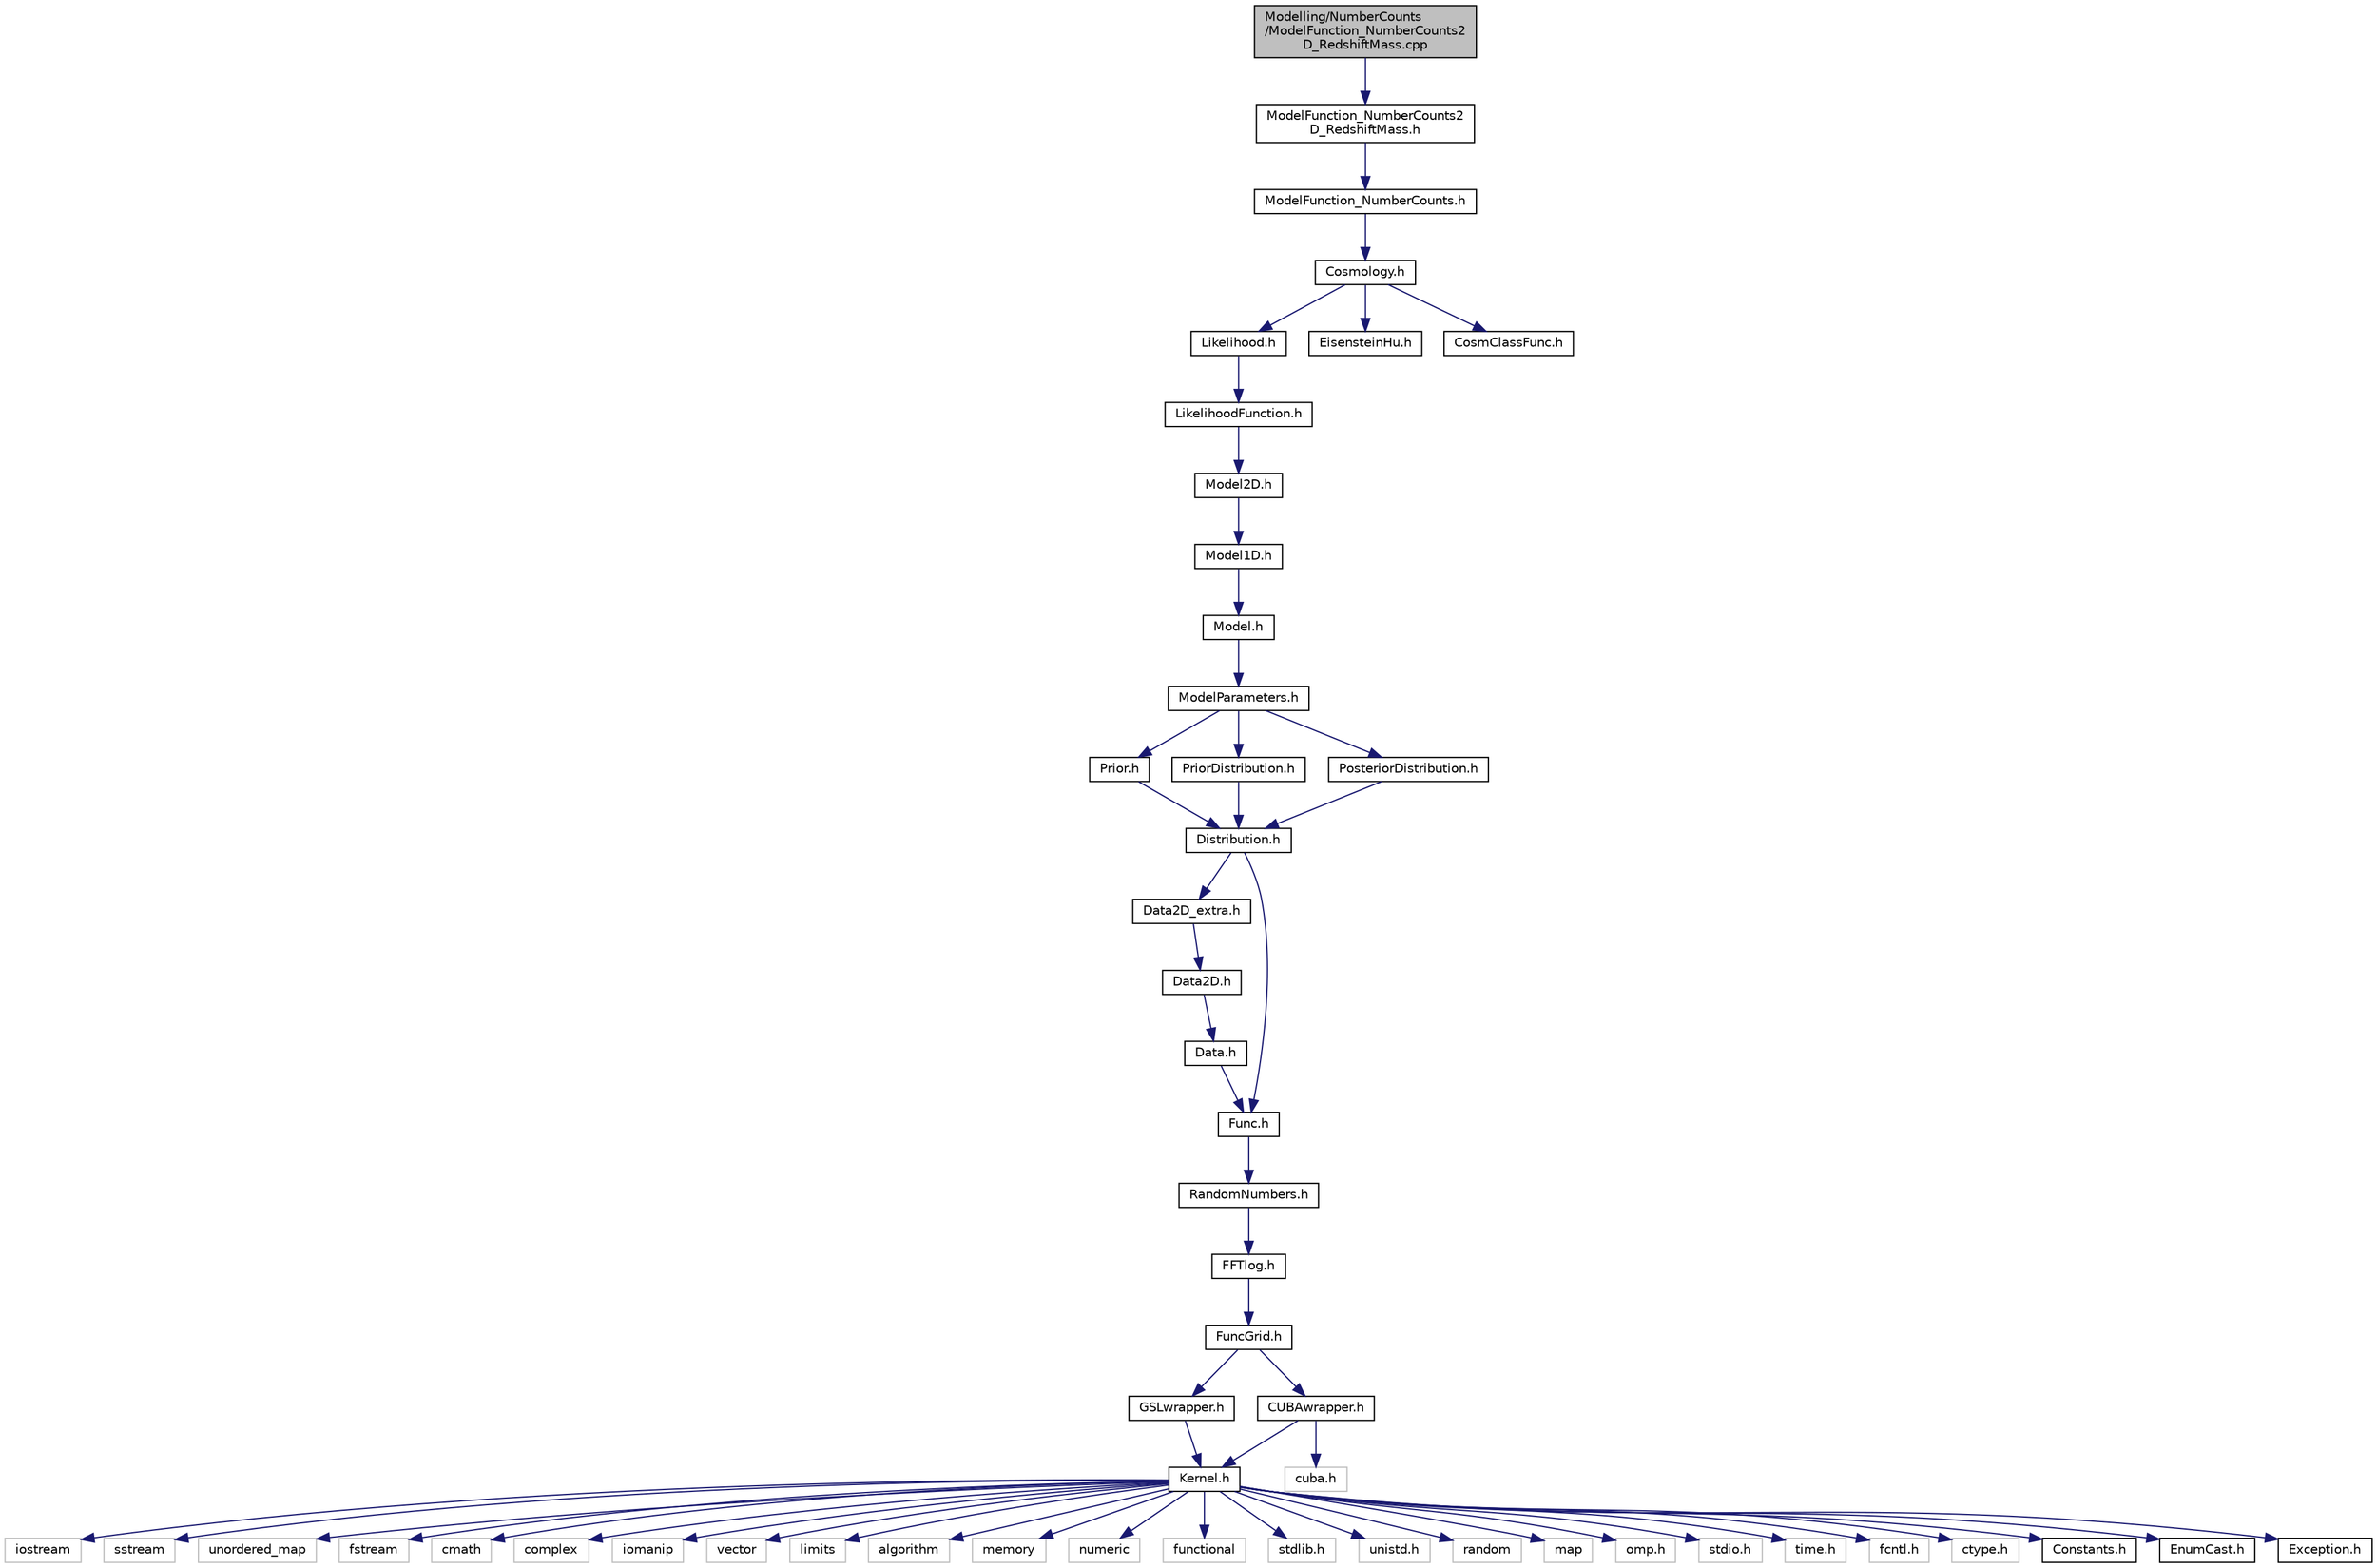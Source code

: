 digraph "Modelling/NumberCounts/ModelFunction_NumberCounts2D_RedshiftMass.cpp"
{
  edge [fontname="Helvetica",fontsize="10",labelfontname="Helvetica",labelfontsize="10"];
  node [fontname="Helvetica",fontsize="10",shape=record];
  Node0 [label="Modelling/NumberCounts\l/ModelFunction_NumberCounts2\lD_RedshiftMass.cpp",height=0.2,width=0.4,color="black", fillcolor="grey75", style="filled", fontcolor="black"];
  Node0 -> Node1 [color="midnightblue",fontsize="10",style="solid",fontname="Helvetica"];
  Node1 [label="ModelFunction_NumberCounts2\lD_RedshiftMass.h",height=0.2,width=0.4,color="black", fillcolor="white", style="filled",URL="$d8/dc3/ModelFunction__NumberCounts2D__RedshiftMass_8h.html",tooltip="Global functions to model number counts. "];
  Node1 -> Node2 [color="midnightblue",fontsize="10",style="solid",fontname="Helvetica"];
  Node2 [label="ModelFunction_NumberCounts.h",height=0.2,width=0.4,color="black", fillcolor="white", style="filled",URL="$dc/d0c/ModelFunction__NumberCounts_8h.html",tooltip="Global functions to model number counts of any type. "];
  Node2 -> Node3 [color="midnightblue",fontsize="10",style="solid",fontname="Helvetica"];
  Node3 [label="Cosmology.h",height=0.2,width=0.4,color="black", fillcolor="white", style="filled",URL="$da/dd2/Cosmology_8h.html",tooltip="The class Cosmology. "];
  Node3 -> Node4 [color="midnightblue",fontsize="10",style="solid",fontname="Helvetica"];
  Node4 [label="Likelihood.h",height=0.2,width=0.4,color="black", fillcolor="white", style="filled",URL="$db/dd8/Likelihood_8h.html",tooltip="The class Likelihood. "];
  Node4 -> Node5 [color="midnightblue",fontsize="10",style="solid",fontname="Helvetica"];
  Node5 [label="LikelihoodFunction.h",height=0.2,width=0.4,color="black", fillcolor="white", style="filled",URL="$dd/ded/LikelihoodFunction_8h.html",tooltip="Likelihood function. "];
  Node5 -> Node6 [color="midnightblue",fontsize="10",style="solid",fontname="Helvetica"];
  Node6 [label="Model2D.h",height=0.2,width=0.4,color="black", fillcolor="white", style="filled",URL="$d7/de6/Model2D_8h.html",tooltip="The class Model2D. "];
  Node6 -> Node7 [color="midnightblue",fontsize="10",style="solid",fontname="Helvetica"];
  Node7 [label="Model1D.h",height=0.2,width=0.4,color="black", fillcolor="white", style="filled",URL="$d9/d12/Model1D_8h.html",tooltip="The class Model1D. "];
  Node7 -> Node8 [color="midnightblue",fontsize="10",style="solid",fontname="Helvetica"];
  Node8 [label="Model.h",height=0.2,width=0.4,color="black", fillcolor="white", style="filled",URL="$d3/d5a/Model_8h.html",tooltip="The class Model. "];
  Node8 -> Node9 [color="midnightblue",fontsize="10",style="solid",fontname="Helvetica"];
  Node9 [label="ModelParameters.h",height=0.2,width=0.4,color="black", fillcolor="white", style="filled",URL="$dc/d6a/ModelParameters_8h.html",tooltip="The class ModelParameters. "];
  Node9 -> Node10 [color="midnightblue",fontsize="10",style="solid",fontname="Helvetica"];
  Node10 [label="Prior.h",height=0.2,width=0.4,color="black", fillcolor="white", style="filled",URL="$d8/de3/Prior_8h.html",tooltip="The class Prior. "];
  Node10 -> Node11 [color="midnightblue",fontsize="10",style="solid",fontname="Helvetica"];
  Node11 [label="Distribution.h",height=0.2,width=0.4,color="black", fillcolor="white", style="filled",URL="$d5/d4d/Distribution_8h.html",tooltip="The class Distribution. "];
  Node11 -> Node12 [color="midnightblue",fontsize="10",style="solid",fontname="Helvetica"];
  Node12 [label="Data2D_extra.h",height=0.2,width=0.4,color="black", fillcolor="white", style="filled",URL="$db/db1/Data2D__extra_8h.html",tooltip="The class Data2D_extra. "];
  Node12 -> Node13 [color="midnightblue",fontsize="10",style="solid",fontname="Helvetica"];
  Node13 [label="Data2D.h",height=0.2,width=0.4,color="black", fillcolor="white", style="filled",URL="$d1/dfe/Data2D_8h.html",tooltip="The class Data2D. "];
  Node13 -> Node14 [color="midnightblue",fontsize="10",style="solid",fontname="Helvetica"];
  Node14 [label="Data.h",height=0.2,width=0.4,color="black", fillcolor="white", style="filled",URL="$d6/df6/Data_8h.html",tooltip="The class Data. "];
  Node14 -> Node15 [color="midnightblue",fontsize="10",style="solid",fontname="Helvetica"];
  Node15 [label="Func.h",height=0.2,width=0.4,color="black", fillcolor="white", style="filled",URL="$d2/d8a/Func_8h.html",tooltip="Useful generic functions. "];
  Node15 -> Node16 [color="midnightblue",fontsize="10",style="solid",fontname="Helvetica"];
  Node16 [label="RandomNumbers.h",height=0.2,width=0.4,color="black", fillcolor="white", style="filled",URL="$d9/d17/RandomNumbers_8h.html",tooltip="Class functions used to generate random numbers. "];
  Node16 -> Node17 [color="midnightblue",fontsize="10",style="solid",fontname="Helvetica"];
  Node17 [label="FFTlog.h",height=0.2,width=0.4,color="black", fillcolor="white", style="filled",URL="$da/ddd/FFTlog_8h.html",tooltip="Wrapper for fftlog wripper. "];
  Node17 -> Node18 [color="midnightblue",fontsize="10",style="solid",fontname="Helvetica"];
  Node18 [label="FuncGrid.h",height=0.2,width=0.4,color="black", fillcolor="white", style="filled",URL="$d5/d38/FuncGrid_8h.html",tooltip="Class used to handle functions stored on a grid. "];
  Node18 -> Node19 [color="midnightblue",fontsize="10",style="solid",fontname="Helvetica"];
  Node19 [label="GSLwrapper.h",height=0.2,width=0.4,color="black", fillcolor="white", style="filled",URL="$de/dc4/GSLwrapper_8h.html",tooltip="functions that wrap GSL routines for integration, root finding and minimization "];
  Node19 -> Node20 [color="midnightblue",fontsize="10",style="solid",fontname="Helvetica"];
  Node20 [label="Kernel.h",height=0.2,width=0.4,color="black", fillcolor="white", style="filled",URL="$d3/de9/Kernel_8h.html",tooltip="Useful generic functions. "];
  Node20 -> Node21 [color="midnightblue",fontsize="10",style="solid",fontname="Helvetica"];
  Node21 [label="iostream",height=0.2,width=0.4,color="grey75", fillcolor="white", style="filled"];
  Node20 -> Node22 [color="midnightblue",fontsize="10",style="solid",fontname="Helvetica"];
  Node22 [label="sstream",height=0.2,width=0.4,color="grey75", fillcolor="white", style="filled"];
  Node20 -> Node23 [color="midnightblue",fontsize="10",style="solid",fontname="Helvetica"];
  Node23 [label="unordered_map",height=0.2,width=0.4,color="grey75", fillcolor="white", style="filled"];
  Node20 -> Node24 [color="midnightblue",fontsize="10",style="solid",fontname="Helvetica"];
  Node24 [label="fstream",height=0.2,width=0.4,color="grey75", fillcolor="white", style="filled"];
  Node20 -> Node25 [color="midnightblue",fontsize="10",style="solid",fontname="Helvetica"];
  Node25 [label="cmath",height=0.2,width=0.4,color="grey75", fillcolor="white", style="filled"];
  Node20 -> Node26 [color="midnightblue",fontsize="10",style="solid",fontname="Helvetica"];
  Node26 [label="complex",height=0.2,width=0.4,color="grey75", fillcolor="white", style="filled"];
  Node20 -> Node27 [color="midnightblue",fontsize="10",style="solid",fontname="Helvetica"];
  Node27 [label="iomanip",height=0.2,width=0.4,color="grey75", fillcolor="white", style="filled"];
  Node20 -> Node28 [color="midnightblue",fontsize="10",style="solid",fontname="Helvetica"];
  Node28 [label="vector",height=0.2,width=0.4,color="grey75", fillcolor="white", style="filled"];
  Node20 -> Node29 [color="midnightblue",fontsize="10",style="solid",fontname="Helvetica"];
  Node29 [label="limits",height=0.2,width=0.4,color="grey75", fillcolor="white", style="filled"];
  Node20 -> Node30 [color="midnightblue",fontsize="10",style="solid",fontname="Helvetica"];
  Node30 [label="algorithm",height=0.2,width=0.4,color="grey75", fillcolor="white", style="filled"];
  Node20 -> Node31 [color="midnightblue",fontsize="10",style="solid",fontname="Helvetica"];
  Node31 [label="memory",height=0.2,width=0.4,color="grey75", fillcolor="white", style="filled"];
  Node20 -> Node32 [color="midnightblue",fontsize="10",style="solid",fontname="Helvetica"];
  Node32 [label="numeric",height=0.2,width=0.4,color="grey75", fillcolor="white", style="filled"];
  Node20 -> Node33 [color="midnightblue",fontsize="10",style="solid",fontname="Helvetica"];
  Node33 [label="functional",height=0.2,width=0.4,color="grey75", fillcolor="white", style="filled"];
  Node20 -> Node34 [color="midnightblue",fontsize="10",style="solid",fontname="Helvetica"];
  Node34 [label="stdlib.h",height=0.2,width=0.4,color="grey75", fillcolor="white", style="filled"];
  Node20 -> Node35 [color="midnightblue",fontsize="10",style="solid",fontname="Helvetica"];
  Node35 [label="unistd.h",height=0.2,width=0.4,color="grey75", fillcolor="white", style="filled"];
  Node20 -> Node36 [color="midnightblue",fontsize="10",style="solid",fontname="Helvetica"];
  Node36 [label="random",height=0.2,width=0.4,color="grey75", fillcolor="white", style="filled"];
  Node20 -> Node37 [color="midnightblue",fontsize="10",style="solid",fontname="Helvetica"];
  Node37 [label="map",height=0.2,width=0.4,color="grey75", fillcolor="white", style="filled"];
  Node20 -> Node38 [color="midnightblue",fontsize="10",style="solid",fontname="Helvetica"];
  Node38 [label="omp.h",height=0.2,width=0.4,color="grey75", fillcolor="white", style="filled"];
  Node20 -> Node39 [color="midnightblue",fontsize="10",style="solid",fontname="Helvetica"];
  Node39 [label="stdio.h",height=0.2,width=0.4,color="grey75", fillcolor="white", style="filled"];
  Node20 -> Node40 [color="midnightblue",fontsize="10",style="solid",fontname="Helvetica"];
  Node40 [label="time.h",height=0.2,width=0.4,color="grey75", fillcolor="white", style="filled"];
  Node20 -> Node41 [color="midnightblue",fontsize="10",style="solid",fontname="Helvetica"];
  Node41 [label="fcntl.h",height=0.2,width=0.4,color="grey75", fillcolor="white", style="filled"];
  Node20 -> Node42 [color="midnightblue",fontsize="10",style="solid",fontname="Helvetica"];
  Node42 [label="ctype.h",height=0.2,width=0.4,color="grey75", fillcolor="white", style="filled"];
  Node20 -> Node43 [color="midnightblue",fontsize="10",style="solid",fontname="Helvetica"];
  Node43 [label="Constants.h",height=0.2,width=0.4,color="black", fillcolor="white", style="filled",URL="$d1/d45/Constants_8h.html",tooltip="Constants of general use. "];
  Node20 -> Node44 [color="midnightblue",fontsize="10",style="solid",fontname="Helvetica"];
  Node44 [label="EnumCast.h",height=0.2,width=0.4,color="black", fillcolor="white", style="filled",URL="$d5/d76/EnumCast_8h.html",tooltip="Classes used to cast integers and std::string into the enums used in the CosmoBolognaLib. "];
  Node20 -> Node45 [color="midnightblue",fontsize="10",style="solid",fontname="Helvetica"];
  Node45 [label="Exception.h",height=0.2,width=0.4,color="black", fillcolor="white", style="filled",URL="$d8/d8a/Exception_8h.html",tooltip="The class Exception Class used to handle the exceptions. "];
  Node18 -> Node46 [color="midnightblue",fontsize="10",style="solid",fontname="Helvetica"];
  Node46 [label="CUBAwrapper.h",height=0.2,width=0.4,color="black", fillcolor="white", style="filled",URL="$db/dad/CUBAwrapper_8h.html",tooltip="class CUBAwrapper that wrap CUBA routines for multidimensional integration "];
  Node46 -> Node47 [color="midnightblue",fontsize="10",style="solid",fontname="Helvetica"];
  Node47 [label="cuba.h",height=0.2,width=0.4,color="grey75", fillcolor="white", style="filled"];
  Node46 -> Node20 [color="midnightblue",fontsize="10",style="solid",fontname="Helvetica"];
  Node11 -> Node15 [color="midnightblue",fontsize="10",style="solid",fontname="Helvetica"];
  Node9 -> Node48 [color="midnightblue",fontsize="10",style="solid",fontname="Helvetica"];
  Node48 [label="PriorDistribution.h",height=0.2,width=0.4,color="black", fillcolor="white", style="filled",URL="$db/d6c/PriorDistribution_8h.html",tooltip="The class PriorDistribution. "];
  Node48 -> Node11 [color="midnightblue",fontsize="10",style="solid",fontname="Helvetica"];
  Node9 -> Node49 [color="midnightblue",fontsize="10",style="solid",fontname="Helvetica"];
  Node49 [label="PosteriorDistribution.h",height=0.2,width=0.4,color="black", fillcolor="white", style="filled",URL="$db/dbb/PosteriorDistribution_8h.html",tooltip="The class PosteriorDistribution. "];
  Node49 -> Node11 [color="midnightblue",fontsize="10",style="solid",fontname="Helvetica"];
  Node3 -> Node50 [color="midnightblue",fontsize="10",style="solid",fontname="Helvetica"];
  Node50 [label="EisensteinHu.h",height=0.2,width=0.4,color="black", fillcolor="white", style="filled",URL="$d6/d32/EisensteinHu_8h.html",tooltip="The class EisensteinHu. "];
  Node3 -> Node51 [color="midnightblue",fontsize="10",style="solid",fontname="Helvetica"];
  Node51 [label="CosmClassFunc.h",height=0.2,width=0.4,color="black", fillcolor="white", style="filled",URL="$da/d09/CosmClassFunc_8h.html",tooltip="Class functions used by Numerical methods inside the class Cosmology. "];
}
